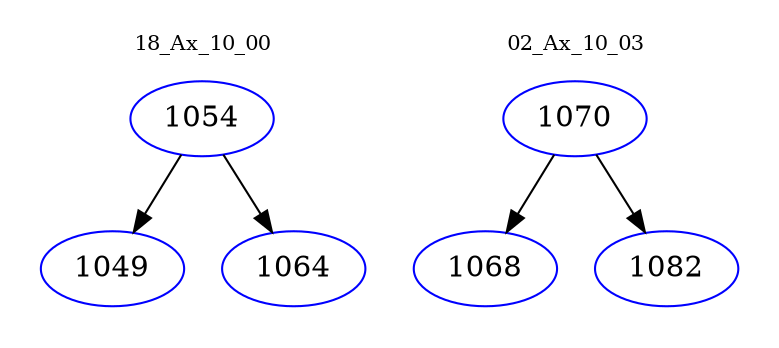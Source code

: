 digraph{
subgraph cluster_0 {
color = white
label = "18_Ax_10_00";
fontsize=10;
T0_1054 [label="1054", color="blue"]
T0_1054 -> T0_1049 [color="black"]
T0_1049 [label="1049", color="blue"]
T0_1054 -> T0_1064 [color="black"]
T0_1064 [label="1064", color="blue"]
}
subgraph cluster_1 {
color = white
label = "02_Ax_10_03";
fontsize=10;
T1_1070 [label="1070", color="blue"]
T1_1070 -> T1_1068 [color="black"]
T1_1068 [label="1068", color="blue"]
T1_1070 -> T1_1082 [color="black"]
T1_1082 [label="1082", color="blue"]
}
}
